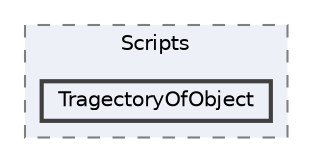 digraph "C:/dev/RD8/Assets/Scripts/TragectoryOfObject"
{
 // LATEX_PDF_SIZE
  bgcolor="transparent";
  edge [fontname=Helvetica,fontsize=10,labelfontname=Helvetica,labelfontsize=10];
  node [fontname=Helvetica,fontsize=10,shape=box,height=0.2,width=0.4];
  compound=true
  subgraph clusterdir_6dc64fe3e81392366e0e322217d46023 {
    graph [ bgcolor="#edf0f7", pencolor="grey50", label="Scripts", fontname=Helvetica,fontsize=10 style="filled,dashed", URL="dir_6dc64fe3e81392366e0e322217d46023.html",tooltip=""]
  dir_288cd36a6cefc21e360cd266f0c3fd3f [label="TragectoryOfObject", fillcolor="#edf0f7", color="grey25", style="filled,bold", URL="dir_288cd36a6cefc21e360cd266f0c3fd3f.html",tooltip=""];
  }
}
